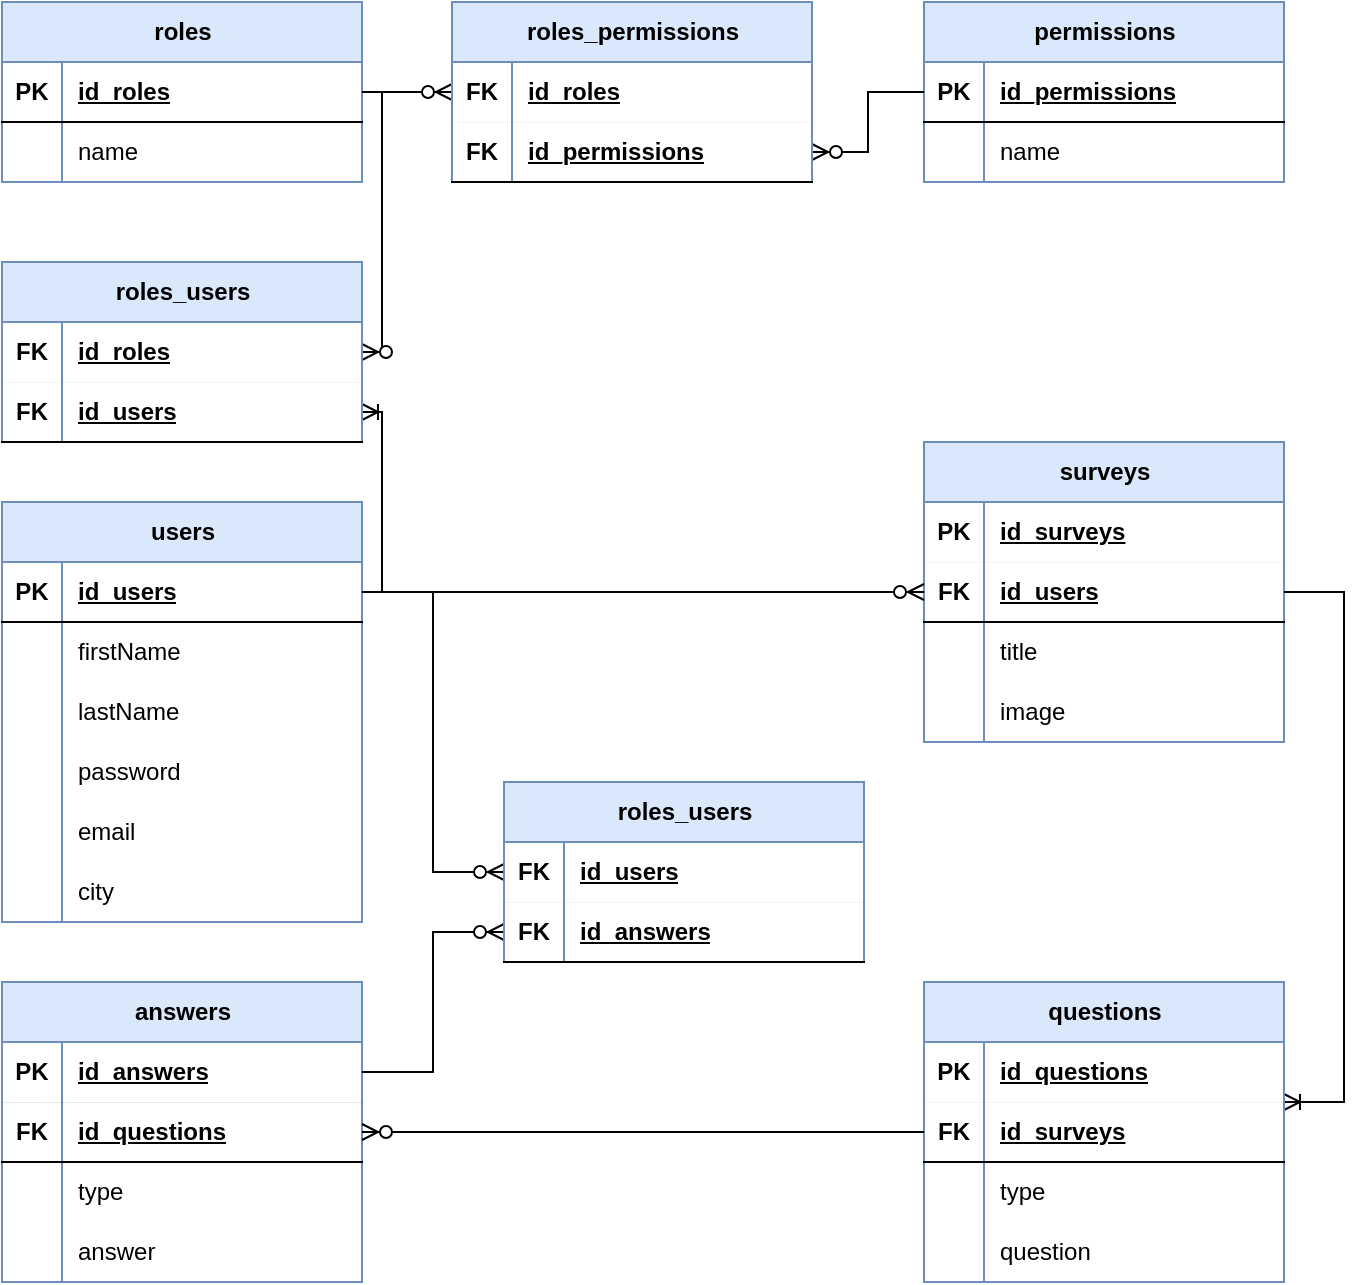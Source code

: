 <mxfile version="24.2.0" type="device">
  <diagram name="Page-1" id="Od4_F5TDZ7gsGITWo4LH">
    <mxGraphModel dx="1434" dy="780" grid="1" gridSize="10" guides="1" tooltips="1" connect="1" arrows="1" fold="1" page="1" pageScale="1" pageWidth="827" pageHeight="1169" math="0" shadow="0">
      <root>
        <mxCell id="0" />
        <mxCell id="1" parent="0" />
        <mxCell id="87GWKdqRmiXHredNF2SZ-168" value="surveys" style="shape=table;startSize=30;container=1;collapsible=1;childLayout=tableLayout;fixedRows=1;rowLines=0;fontStyle=1;align=center;resizeLast=1;html=1;fillColor=#dae8fc;strokeColor=#6c8ebf;" vertex="1" parent="1">
          <mxGeometry x="560" y="350" width="180" height="150" as="geometry" />
        </mxCell>
        <mxCell id="87GWKdqRmiXHredNF2SZ-169" value="" style="shape=tableRow;horizontal=0;startSize=0;swimlaneHead=0;swimlaneBody=0;fillColor=none;collapsible=0;dropTarget=0;points=[[0,0.5],[1,0.5]];portConstraint=eastwest;top=0;left=0;right=0;bottom=1;strokeColor=inherit;strokeWidth=0;" vertex="1" parent="87GWKdqRmiXHredNF2SZ-168">
          <mxGeometry y="30" width="180" height="30" as="geometry" />
        </mxCell>
        <mxCell id="87GWKdqRmiXHredNF2SZ-170" value="PK" style="shape=partialRectangle;connectable=0;fillColor=none;top=0;left=0;bottom=0;right=0;fontStyle=1;overflow=hidden;whiteSpace=wrap;html=1;" vertex="1" parent="87GWKdqRmiXHredNF2SZ-169">
          <mxGeometry width="30" height="30" as="geometry">
            <mxRectangle width="30" height="30" as="alternateBounds" />
          </mxGeometry>
        </mxCell>
        <mxCell id="87GWKdqRmiXHredNF2SZ-171" value="id_surveys" style="shape=partialRectangle;connectable=0;fillColor=none;top=0;left=0;bottom=0;right=0;align=left;spacingLeft=6;fontStyle=5;overflow=hidden;whiteSpace=wrap;html=1;" vertex="1" parent="87GWKdqRmiXHredNF2SZ-169">
          <mxGeometry x="30" width="150" height="30" as="geometry">
            <mxRectangle width="150" height="30" as="alternateBounds" />
          </mxGeometry>
        </mxCell>
        <mxCell id="87GWKdqRmiXHredNF2SZ-286" style="shape=tableRow;horizontal=0;startSize=0;swimlaneHead=0;swimlaneBody=0;fillColor=none;collapsible=0;dropTarget=0;points=[[0,0.5],[1,0.5]];portConstraint=eastwest;top=0;left=0;right=0;bottom=1;" vertex="1" parent="87GWKdqRmiXHredNF2SZ-168">
          <mxGeometry y="60" width="180" height="30" as="geometry" />
        </mxCell>
        <mxCell id="87GWKdqRmiXHredNF2SZ-287" value="FK" style="shape=partialRectangle;connectable=0;fillColor=none;top=0;left=0;bottom=0;right=0;fontStyle=1;overflow=hidden;whiteSpace=wrap;html=1;" vertex="1" parent="87GWKdqRmiXHredNF2SZ-286">
          <mxGeometry width="30" height="30" as="geometry">
            <mxRectangle width="30" height="30" as="alternateBounds" />
          </mxGeometry>
        </mxCell>
        <mxCell id="87GWKdqRmiXHredNF2SZ-288" value="id_users" style="shape=partialRectangle;connectable=0;fillColor=none;top=0;left=0;bottom=0;right=0;align=left;spacingLeft=6;fontStyle=5;overflow=hidden;whiteSpace=wrap;html=1;" vertex="1" parent="87GWKdqRmiXHredNF2SZ-286">
          <mxGeometry x="30" width="150" height="30" as="geometry">
            <mxRectangle width="150" height="30" as="alternateBounds" />
          </mxGeometry>
        </mxCell>
        <mxCell id="87GWKdqRmiXHredNF2SZ-172" value="" style="shape=tableRow;horizontal=0;startSize=0;swimlaneHead=0;swimlaneBody=0;fillColor=none;collapsible=0;dropTarget=0;points=[[0,0.5],[1,0.5]];portConstraint=eastwest;top=0;left=0;right=0;bottom=0;" vertex="1" parent="87GWKdqRmiXHredNF2SZ-168">
          <mxGeometry y="90" width="180" height="30" as="geometry" />
        </mxCell>
        <mxCell id="87GWKdqRmiXHredNF2SZ-173" value="" style="shape=partialRectangle;connectable=0;fillColor=none;top=0;left=0;bottom=0;right=0;editable=1;overflow=hidden;whiteSpace=wrap;html=1;" vertex="1" parent="87GWKdqRmiXHredNF2SZ-172">
          <mxGeometry width="30" height="30" as="geometry">
            <mxRectangle width="30" height="30" as="alternateBounds" />
          </mxGeometry>
        </mxCell>
        <mxCell id="87GWKdqRmiXHredNF2SZ-174" value="title" style="shape=partialRectangle;connectable=0;fillColor=none;top=0;left=0;bottom=0;right=0;align=left;spacingLeft=6;overflow=hidden;whiteSpace=wrap;html=1;" vertex="1" parent="87GWKdqRmiXHredNF2SZ-172">
          <mxGeometry x="30" width="150" height="30" as="geometry">
            <mxRectangle width="150" height="30" as="alternateBounds" />
          </mxGeometry>
        </mxCell>
        <mxCell id="87GWKdqRmiXHredNF2SZ-175" value="" style="shape=tableRow;horizontal=0;startSize=0;swimlaneHead=0;swimlaneBody=0;fillColor=none;collapsible=0;dropTarget=0;points=[[0,0.5],[1,0.5]];portConstraint=eastwest;top=0;left=0;right=0;bottom=0;" vertex="1" parent="87GWKdqRmiXHredNF2SZ-168">
          <mxGeometry y="120" width="180" height="30" as="geometry" />
        </mxCell>
        <mxCell id="87GWKdqRmiXHredNF2SZ-176" value="" style="shape=partialRectangle;connectable=0;fillColor=none;top=0;left=0;bottom=0;right=0;editable=1;overflow=hidden;whiteSpace=wrap;html=1;" vertex="1" parent="87GWKdqRmiXHredNF2SZ-175">
          <mxGeometry width="30" height="30" as="geometry">
            <mxRectangle width="30" height="30" as="alternateBounds" />
          </mxGeometry>
        </mxCell>
        <mxCell id="87GWKdqRmiXHredNF2SZ-177" value="image" style="shape=partialRectangle;connectable=0;fillColor=none;top=0;left=0;bottom=0;right=0;align=left;spacingLeft=6;overflow=hidden;whiteSpace=wrap;html=1;" vertex="1" parent="87GWKdqRmiXHredNF2SZ-175">
          <mxGeometry x="30" width="150" height="30" as="geometry">
            <mxRectangle width="150" height="30" as="alternateBounds" />
          </mxGeometry>
        </mxCell>
        <mxCell id="87GWKdqRmiXHredNF2SZ-178" value="users" style="shape=table;startSize=30;container=1;collapsible=1;childLayout=tableLayout;fixedRows=1;rowLines=0;fontStyle=1;align=center;resizeLast=1;html=1;fillColor=#dae8fc;strokeColor=#6c8ebf;" vertex="1" parent="1">
          <mxGeometry x="99" y="380" width="180" height="210" as="geometry" />
        </mxCell>
        <mxCell id="87GWKdqRmiXHredNF2SZ-179" value="" style="shape=tableRow;horizontal=0;startSize=0;swimlaneHead=0;swimlaneBody=0;fillColor=none;collapsible=0;dropTarget=0;points=[[0,0.5],[1,0.5]];portConstraint=eastwest;top=0;left=0;right=0;bottom=1;" vertex="1" parent="87GWKdqRmiXHredNF2SZ-178">
          <mxGeometry y="30" width="180" height="30" as="geometry" />
        </mxCell>
        <mxCell id="87GWKdqRmiXHredNF2SZ-180" value="PK" style="shape=partialRectangle;connectable=0;fillColor=none;top=0;left=0;bottom=0;right=0;fontStyle=1;overflow=hidden;whiteSpace=wrap;html=1;" vertex="1" parent="87GWKdqRmiXHredNF2SZ-179">
          <mxGeometry width="30" height="30" as="geometry">
            <mxRectangle width="30" height="30" as="alternateBounds" />
          </mxGeometry>
        </mxCell>
        <mxCell id="87GWKdqRmiXHredNF2SZ-181" value="id_users" style="shape=partialRectangle;connectable=0;fillColor=none;top=0;left=0;bottom=0;right=0;align=left;spacingLeft=6;fontStyle=5;overflow=hidden;whiteSpace=wrap;html=1;" vertex="1" parent="87GWKdqRmiXHredNF2SZ-179">
          <mxGeometry x="30" width="150" height="30" as="geometry">
            <mxRectangle width="150" height="30" as="alternateBounds" />
          </mxGeometry>
        </mxCell>
        <mxCell id="87GWKdqRmiXHredNF2SZ-182" value="" style="shape=tableRow;horizontal=0;startSize=0;swimlaneHead=0;swimlaneBody=0;fillColor=none;collapsible=0;dropTarget=0;points=[[0,0.5],[1,0.5]];portConstraint=eastwest;top=0;left=0;right=0;bottom=0;" vertex="1" parent="87GWKdqRmiXHredNF2SZ-178">
          <mxGeometry y="60" width="180" height="30" as="geometry" />
        </mxCell>
        <mxCell id="87GWKdqRmiXHredNF2SZ-183" value="" style="shape=partialRectangle;connectable=0;fillColor=none;top=0;left=0;bottom=0;right=0;editable=1;overflow=hidden;whiteSpace=wrap;html=1;" vertex="1" parent="87GWKdqRmiXHredNF2SZ-182">
          <mxGeometry width="30" height="30" as="geometry">
            <mxRectangle width="30" height="30" as="alternateBounds" />
          </mxGeometry>
        </mxCell>
        <mxCell id="87GWKdqRmiXHredNF2SZ-184" value="firstName" style="shape=partialRectangle;connectable=0;fillColor=none;top=0;left=0;bottom=0;right=0;align=left;spacingLeft=6;overflow=hidden;whiteSpace=wrap;html=1;" vertex="1" parent="87GWKdqRmiXHredNF2SZ-182">
          <mxGeometry x="30" width="150" height="30" as="geometry">
            <mxRectangle width="150" height="30" as="alternateBounds" />
          </mxGeometry>
        </mxCell>
        <mxCell id="87GWKdqRmiXHredNF2SZ-185" value="" style="shape=tableRow;horizontal=0;startSize=0;swimlaneHead=0;swimlaneBody=0;fillColor=none;collapsible=0;dropTarget=0;points=[[0,0.5],[1,0.5]];portConstraint=eastwest;top=0;left=0;right=0;bottom=0;" vertex="1" parent="87GWKdqRmiXHredNF2SZ-178">
          <mxGeometry y="90" width="180" height="30" as="geometry" />
        </mxCell>
        <mxCell id="87GWKdqRmiXHredNF2SZ-186" value="" style="shape=partialRectangle;connectable=0;fillColor=none;top=0;left=0;bottom=0;right=0;editable=1;overflow=hidden;whiteSpace=wrap;html=1;" vertex="1" parent="87GWKdqRmiXHredNF2SZ-185">
          <mxGeometry width="30" height="30" as="geometry">
            <mxRectangle width="30" height="30" as="alternateBounds" />
          </mxGeometry>
        </mxCell>
        <mxCell id="87GWKdqRmiXHredNF2SZ-187" value="lastName" style="shape=partialRectangle;connectable=0;fillColor=none;top=0;left=0;bottom=0;right=0;align=left;spacingLeft=6;overflow=hidden;whiteSpace=wrap;html=1;" vertex="1" parent="87GWKdqRmiXHredNF2SZ-185">
          <mxGeometry x="30" width="150" height="30" as="geometry">
            <mxRectangle width="150" height="30" as="alternateBounds" />
          </mxGeometry>
        </mxCell>
        <mxCell id="87GWKdqRmiXHredNF2SZ-188" value="" style="shape=tableRow;horizontal=0;startSize=0;swimlaneHead=0;swimlaneBody=0;fillColor=none;collapsible=0;dropTarget=0;points=[[0,0.5],[1,0.5]];portConstraint=eastwest;top=0;left=0;right=0;bottom=0;" vertex="1" parent="87GWKdqRmiXHredNF2SZ-178">
          <mxGeometry y="120" width="180" height="30" as="geometry" />
        </mxCell>
        <mxCell id="87GWKdqRmiXHredNF2SZ-189" value="" style="shape=partialRectangle;connectable=0;fillColor=none;top=0;left=0;bottom=0;right=0;editable=1;overflow=hidden;whiteSpace=wrap;html=1;" vertex="1" parent="87GWKdqRmiXHredNF2SZ-188">
          <mxGeometry width="30" height="30" as="geometry">
            <mxRectangle width="30" height="30" as="alternateBounds" />
          </mxGeometry>
        </mxCell>
        <mxCell id="87GWKdqRmiXHredNF2SZ-190" value="password" style="shape=partialRectangle;connectable=0;fillColor=none;top=0;left=0;bottom=0;right=0;align=left;spacingLeft=6;overflow=hidden;whiteSpace=wrap;html=1;" vertex="1" parent="87GWKdqRmiXHredNF2SZ-188">
          <mxGeometry x="30" width="150" height="30" as="geometry">
            <mxRectangle width="150" height="30" as="alternateBounds" />
          </mxGeometry>
        </mxCell>
        <mxCell id="87GWKdqRmiXHredNF2SZ-191" style="shape=tableRow;horizontal=0;startSize=0;swimlaneHead=0;swimlaneBody=0;fillColor=none;collapsible=0;dropTarget=0;points=[[0,0.5],[1,0.5]];portConstraint=eastwest;top=0;left=0;right=0;bottom=0;" vertex="1" parent="87GWKdqRmiXHredNF2SZ-178">
          <mxGeometry y="150" width="180" height="30" as="geometry" />
        </mxCell>
        <mxCell id="87GWKdqRmiXHredNF2SZ-192" style="shape=partialRectangle;connectable=0;fillColor=none;top=0;left=0;bottom=0;right=0;editable=1;overflow=hidden;whiteSpace=wrap;html=1;" vertex="1" parent="87GWKdqRmiXHredNF2SZ-191">
          <mxGeometry width="30" height="30" as="geometry">
            <mxRectangle width="30" height="30" as="alternateBounds" />
          </mxGeometry>
        </mxCell>
        <mxCell id="87GWKdqRmiXHredNF2SZ-193" value="email" style="shape=partialRectangle;connectable=0;fillColor=none;top=0;left=0;bottom=0;right=0;align=left;spacingLeft=6;overflow=hidden;whiteSpace=wrap;html=1;" vertex="1" parent="87GWKdqRmiXHredNF2SZ-191">
          <mxGeometry x="30" width="150" height="30" as="geometry">
            <mxRectangle width="150" height="30" as="alternateBounds" />
          </mxGeometry>
        </mxCell>
        <mxCell id="87GWKdqRmiXHredNF2SZ-194" style="shape=tableRow;horizontal=0;startSize=0;swimlaneHead=0;swimlaneBody=0;fillColor=none;collapsible=0;dropTarget=0;points=[[0,0.5],[1,0.5]];portConstraint=eastwest;top=0;left=0;right=0;bottom=0;" vertex="1" parent="87GWKdqRmiXHredNF2SZ-178">
          <mxGeometry y="180" width="180" height="30" as="geometry" />
        </mxCell>
        <mxCell id="87GWKdqRmiXHredNF2SZ-195" style="shape=partialRectangle;connectable=0;fillColor=none;top=0;left=0;bottom=0;right=0;editable=1;overflow=hidden;whiteSpace=wrap;html=1;" vertex="1" parent="87GWKdqRmiXHredNF2SZ-194">
          <mxGeometry width="30" height="30" as="geometry">
            <mxRectangle width="30" height="30" as="alternateBounds" />
          </mxGeometry>
        </mxCell>
        <mxCell id="87GWKdqRmiXHredNF2SZ-196" value="city" style="shape=partialRectangle;connectable=0;fillColor=none;top=0;left=0;bottom=0;right=0;align=left;spacingLeft=6;overflow=hidden;whiteSpace=wrap;html=1;" vertex="1" parent="87GWKdqRmiXHredNF2SZ-194">
          <mxGeometry x="30" width="150" height="30" as="geometry">
            <mxRectangle width="150" height="30" as="alternateBounds" />
          </mxGeometry>
        </mxCell>
        <mxCell id="87GWKdqRmiXHredNF2SZ-198" value="" style="edgeStyle=entityRelationEdgeStyle;fontSize=12;html=1;endArrow=ERzeroToMany;endFill=1;rounded=0;" edge="1" parent="1" source="87GWKdqRmiXHredNF2SZ-179" target="87GWKdqRmiXHredNF2SZ-286">
          <mxGeometry width="100" height="100" relative="1" as="geometry">
            <mxPoint x="339" y="660" as="sourcePoint" />
            <mxPoint x="370" y="460" as="targetPoint" />
          </mxGeometry>
        </mxCell>
        <mxCell id="87GWKdqRmiXHredNF2SZ-199" value="answers" style="shape=table;startSize=30;container=1;collapsible=1;childLayout=tableLayout;fixedRows=1;rowLines=0;fontStyle=1;align=center;resizeLast=1;html=1;fillColor=#dae8fc;strokeColor=#6c8ebf;" vertex="1" parent="1">
          <mxGeometry x="99" y="620" width="180" height="150" as="geometry" />
        </mxCell>
        <mxCell id="87GWKdqRmiXHredNF2SZ-200" value="" style="shape=tableRow;horizontal=0;startSize=0;swimlaneHead=0;swimlaneBody=0;fillColor=none;collapsible=0;dropTarget=0;points=[[0,0.5],[1,0.5]];portConstraint=eastwest;top=0;left=0;right=0;bottom=1;strokeWidth=0;" vertex="1" parent="87GWKdqRmiXHredNF2SZ-199">
          <mxGeometry y="30" width="180" height="30" as="geometry" />
        </mxCell>
        <mxCell id="87GWKdqRmiXHredNF2SZ-201" value="PK" style="shape=partialRectangle;connectable=0;fillColor=none;top=0;left=0;bottom=0;right=0;fontStyle=1;overflow=hidden;whiteSpace=wrap;html=1;" vertex="1" parent="87GWKdqRmiXHredNF2SZ-200">
          <mxGeometry width="30" height="30" as="geometry">
            <mxRectangle width="30" height="30" as="alternateBounds" />
          </mxGeometry>
        </mxCell>
        <mxCell id="87GWKdqRmiXHredNF2SZ-202" value="id_answers" style="shape=partialRectangle;connectable=0;fillColor=none;top=0;left=0;bottom=0;right=0;align=left;spacingLeft=6;fontStyle=5;overflow=hidden;whiteSpace=wrap;html=1;" vertex="1" parent="87GWKdqRmiXHredNF2SZ-200">
          <mxGeometry x="30" width="150" height="30" as="geometry">
            <mxRectangle width="150" height="30" as="alternateBounds" />
          </mxGeometry>
        </mxCell>
        <mxCell id="87GWKdqRmiXHredNF2SZ-295" style="shape=tableRow;horizontal=0;startSize=0;swimlaneHead=0;swimlaneBody=0;fillColor=none;collapsible=0;dropTarget=0;points=[[0,0.5],[1,0.5]];portConstraint=eastwest;top=0;left=0;right=0;bottom=1;" vertex="1" parent="87GWKdqRmiXHredNF2SZ-199">
          <mxGeometry y="60" width="180" height="30" as="geometry" />
        </mxCell>
        <mxCell id="87GWKdqRmiXHredNF2SZ-296" value="FK" style="shape=partialRectangle;connectable=0;fillColor=none;top=0;left=0;bottom=0;right=0;fontStyle=1;overflow=hidden;whiteSpace=wrap;html=1;" vertex="1" parent="87GWKdqRmiXHredNF2SZ-295">
          <mxGeometry width="30" height="30" as="geometry">
            <mxRectangle width="30" height="30" as="alternateBounds" />
          </mxGeometry>
        </mxCell>
        <mxCell id="87GWKdqRmiXHredNF2SZ-297" value="id_questions" style="shape=partialRectangle;connectable=0;fillColor=none;top=0;left=0;bottom=0;right=0;align=left;spacingLeft=6;fontStyle=5;overflow=hidden;whiteSpace=wrap;html=1;" vertex="1" parent="87GWKdqRmiXHredNF2SZ-295">
          <mxGeometry x="30" width="150" height="30" as="geometry">
            <mxRectangle width="150" height="30" as="alternateBounds" />
          </mxGeometry>
        </mxCell>
        <mxCell id="87GWKdqRmiXHredNF2SZ-203" value="" style="shape=tableRow;horizontal=0;startSize=0;swimlaneHead=0;swimlaneBody=0;fillColor=none;collapsible=0;dropTarget=0;points=[[0,0.5],[1,0.5]];portConstraint=eastwest;top=0;left=0;right=0;bottom=0;" vertex="1" parent="87GWKdqRmiXHredNF2SZ-199">
          <mxGeometry y="90" width="180" height="30" as="geometry" />
        </mxCell>
        <mxCell id="87GWKdqRmiXHredNF2SZ-204" value="" style="shape=partialRectangle;connectable=0;fillColor=none;top=0;left=0;bottom=0;right=0;editable=1;overflow=hidden;whiteSpace=wrap;html=1;" vertex="1" parent="87GWKdqRmiXHredNF2SZ-203">
          <mxGeometry width="30" height="30" as="geometry">
            <mxRectangle width="30" height="30" as="alternateBounds" />
          </mxGeometry>
        </mxCell>
        <mxCell id="87GWKdqRmiXHredNF2SZ-205" value="type" style="shape=partialRectangle;connectable=0;fillColor=none;top=0;left=0;bottom=0;right=0;align=left;spacingLeft=6;overflow=hidden;whiteSpace=wrap;html=1;" vertex="1" parent="87GWKdqRmiXHredNF2SZ-203">
          <mxGeometry x="30" width="150" height="30" as="geometry">
            <mxRectangle width="150" height="30" as="alternateBounds" />
          </mxGeometry>
        </mxCell>
        <mxCell id="87GWKdqRmiXHredNF2SZ-206" value="" style="shape=tableRow;horizontal=0;startSize=0;swimlaneHead=0;swimlaneBody=0;fillColor=none;collapsible=0;dropTarget=0;points=[[0,0.5],[1,0.5]];portConstraint=eastwest;top=0;left=0;right=0;bottom=0;" vertex="1" parent="87GWKdqRmiXHredNF2SZ-199">
          <mxGeometry y="120" width="180" height="30" as="geometry" />
        </mxCell>
        <mxCell id="87GWKdqRmiXHredNF2SZ-207" value="" style="shape=partialRectangle;connectable=0;fillColor=none;top=0;left=0;bottom=0;right=0;editable=1;overflow=hidden;whiteSpace=wrap;html=1;" vertex="1" parent="87GWKdqRmiXHredNF2SZ-206">
          <mxGeometry width="30" height="30" as="geometry">
            <mxRectangle width="30" height="30" as="alternateBounds" />
          </mxGeometry>
        </mxCell>
        <mxCell id="87GWKdqRmiXHredNF2SZ-208" value="answer" style="shape=partialRectangle;connectable=0;fillColor=none;top=0;left=0;bottom=0;right=0;align=left;spacingLeft=6;overflow=hidden;whiteSpace=wrap;html=1;" vertex="1" parent="87GWKdqRmiXHredNF2SZ-206">
          <mxGeometry x="30" width="150" height="30" as="geometry">
            <mxRectangle width="150" height="30" as="alternateBounds" />
          </mxGeometry>
        </mxCell>
        <mxCell id="87GWKdqRmiXHredNF2SZ-211" value="" style="edgeStyle=elbowEdgeStyle;fontSize=12;html=1;endArrow=ERoneToMany;rounded=0;" edge="1" parent="1" source="87GWKdqRmiXHredNF2SZ-168" target="87GWKdqRmiXHredNF2SZ-292">
          <mxGeometry width="100" height="100" relative="1" as="geometry">
            <mxPoint x="499" y="750" as="sourcePoint" />
            <mxPoint x="650" y="555" as="targetPoint" />
            <Array as="points">
              <mxPoint x="770" y="680" />
            </Array>
          </mxGeometry>
        </mxCell>
        <mxCell id="87GWKdqRmiXHredNF2SZ-213" value="questions" style="shape=table;startSize=30;container=1;collapsible=1;childLayout=tableLayout;fixedRows=1;rowLines=0;fontStyle=1;align=center;resizeLast=1;html=1;fillColor=#dae8fc;strokeColor=#6c8ebf;" vertex="1" parent="1">
          <mxGeometry x="560" y="620" width="180" height="150" as="geometry" />
        </mxCell>
        <mxCell id="87GWKdqRmiXHredNF2SZ-214" value="" style="shape=tableRow;horizontal=0;startSize=0;swimlaneHead=0;swimlaneBody=0;fillColor=none;collapsible=0;dropTarget=0;points=[[0,0.5],[1,0.5]];portConstraint=eastwest;top=0;left=0;right=0;bottom=1;strokeWidth=0;strokeColor=inherit;" vertex="1" parent="87GWKdqRmiXHredNF2SZ-213">
          <mxGeometry y="30" width="180" height="30" as="geometry" />
        </mxCell>
        <mxCell id="87GWKdqRmiXHredNF2SZ-215" value="PK" style="shape=partialRectangle;connectable=0;fillColor=none;top=0;left=0;bottom=0;right=0;fontStyle=1;overflow=hidden;whiteSpace=wrap;html=1;" vertex="1" parent="87GWKdqRmiXHredNF2SZ-214">
          <mxGeometry width="30" height="30" as="geometry">
            <mxRectangle width="30" height="30" as="alternateBounds" />
          </mxGeometry>
        </mxCell>
        <mxCell id="87GWKdqRmiXHredNF2SZ-216" value="id_questions" style="shape=partialRectangle;connectable=0;fillColor=none;top=0;left=0;bottom=0;right=0;align=left;spacingLeft=6;fontStyle=5;overflow=hidden;whiteSpace=wrap;html=1;" vertex="1" parent="87GWKdqRmiXHredNF2SZ-214">
          <mxGeometry x="30" width="150" height="30" as="geometry">
            <mxRectangle width="150" height="30" as="alternateBounds" />
          </mxGeometry>
        </mxCell>
        <mxCell id="87GWKdqRmiXHredNF2SZ-292" style="shape=tableRow;horizontal=0;startSize=0;swimlaneHead=0;swimlaneBody=0;fillColor=none;collapsible=0;dropTarget=0;points=[[0,0.5],[1,0.5]];portConstraint=eastwest;top=0;left=0;right=0;bottom=1;strokeWidth=1;strokeColor=default;" vertex="1" parent="87GWKdqRmiXHredNF2SZ-213">
          <mxGeometry y="60" width="180" height="30" as="geometry" />
        </mxCell>
        <mxCell id="87GWKdqRmiXHredNF2SZ-293" value="FK" style="shape=partialRectangle;connectable=0;fillColor=none;top=0;left=0;bottom=0;right=0;fontStyle=1;overflow=hidden;whiteSpace=wrap;html=1;" vertex="1" parent="87GWKdqRmiXHredNF2SZ-292">
          <mxGeometry width="30" height="30" as="geometry">
            <mxRectangle width="30" height="30" as="alternateBounds" />
          </mxGeometry>
        </mxCell>
        <mxCell id="87GWKdqRmiXHredNF2SZ-294" value="id_surveys" style="shape=partialRectangle;connectable=0;fillColor=none;top=0;left=0;bottom=0;right=0;align=left;spacingLeft=6;fontStyle=5;overflow=hidden;whiteSpace=wrap;html=1;" vertex="1" parent="87GWKdqRmiXHredNF2SZ-292">
          <mxGeometry x="30" width="150" height="30" as="geometry">
            <mxRectangle width="150" height="30" as="alternateBounds" />
          </mxGeometry>
        </mxCell>
        <mxCell id="87GWKdqRmiXHredNF2SZ-217" value="" style="shape=tableRow;horizontal=0;startSize=0;swimlaneHead=0;swimlaneBody=0;fillColor=none;collapsible=0;dropTarget=0;points=[[0,0.5],[1,0.5]];portConstraint=eastwest;top=0;left=0;right=0;bottom=0;" vertex="1" parent="87GWKdqRmiXHredNF2SZ-213">
          <mxGeometry y="90" width="180" height="30" as="geometry" />
        </mxCell>
        <mxCell id="87GWKdqRmiXHredNF2SZ-218" value="" style="shape=partialRectangle;connectable=0;fillColor=none;top=0;left=0;bottom=0;right=0;editable=1;overflow=hidden;whiteSpace=wrap;html=1;" vertex="1" parent="87GWKdqRmiXHredNF2SZ-217">
          <mxGeometry width="30" height="30" as="geometry">
            <mxRectangle width="30" height="30" as="alternateBounds" />
          </mxGeometry>
        </mxCell>
        <mxCell id="87GWKdqRmiXHredNF2SZ-219" value="type" style="shape=partialRectangle;connectable=0;fillColor=none;top=0;left=0;bottom=0;right=0;align=left;spacingLeft=6;overflow=hidden;whiteSpace=wrap;html=1;" vertex="1" parent="87GWKdqRmiXHredNF2SZ-217">
          <mxGeometry x="30" width="150" height="30" as="geometry">
            <mxRectangle width="150" height="30" as="alternateBounds" />
          </mxGeometry>
        </mxCell>
        <mxCell id="87GWKdqRmiXHredNF2SZ-220" value="" style="shape=tableRow;horizontal=0;startSize=0;swimlaneHead=0;swimlaneBody=0;fillColor=none;collapsible=0;dropTarget=0;points=[[0,0.5],[1,0.5]];portConstraint=eastwest;top=0;left=0;right=0;bottom=0;" vertex="1" parent="87GWKdqRmiXHredNF2SZ-213">
          <mxGeometry y="120" width="180" height="30" as="geometry" />
        </mxCell>
        <mxCell id="87GWKdqRmiXHredNF2SZ-221" value="" style="shape=partialRectangle;connectable=0;fillColor=none;top=0;left=0;bottom=0;right=0;editable=1;overflow=hidden;whiteSpace=wrap;html=1;" vertex="1" parent="87GWKdqRmiXHredNF2SZ-220">
          <mxGeometry width="30" height="30" as="geometry">
            <mxRectangle width="30" height="30" as="alternateBounds" />
          </mxGeometry>
        </mxCell>
        <mxCell id="87GWKdqRmiXHredNF2SZ-222" value="question" style="shape=partialRectangle;connectable=0;fillColor=none;top=0;left=0;bottom=0;right=0;align=left;spacingLeft=6;overflow=hidden;whiteSpace=wrap;html=1;" vertex="1" parent="87GWKdqRmiXHredNF2SZ-220">
          <mxGeometry x="30" width="150" height="30" as="geometry">
            <mxRectangle width="150" height="30" as="alternateBounds" />
          </mxGeometry>
        </mxCell>
        <mxCell id="87GWKdqRmiXHredNF2SZ-226" value="" style="edgeStyle=elbowEdgeStyle;fontSize=12;html=1;endArrow=ERzeroToMany;endFill=1;rounded=0;" edge="1" parent="1" source="87GWKdqRmiXHredNF2SZ-213" target="87GWKdqRmiXHredNF2SZ-295">
          <mxGeometry width="100" height="100" relative="1" as="geometry">
            <mxPoint x="30" y="730" as="sourcePoint" />
            <mxPoint x="460" y="680" as="targetPoint" />
          </mxGeometry>
        </mxCell>
        <mxCell id="87GWKdqRmiXHredNF2SZ-227" value="roles" style="shape=table;startSize=30;container=1;collapsible=1;childLayout=tableLayout;fixedRows=1;rowLines=0;fontStyle=1;align=center;resizeLast=1;html=1;fillColor=#dae8fc;strokeColor=#6c8ebf;" vertex="1" parent="1">
          <mxGeometry x="99" y="130" width="180" height="90" as="geometry" />
        </mxCell>
        <mxCell id="87GWKdqRmiXHredNF2SZ-228" value="" style="shape=tableRow;horizontal=0;startSize=0;swimlaneHead=0;swimlaneBody=0;fillColor=none;collapsible=0;dropTarget=0;points=[[0,0.5],[1,0.5]];portConstraint=eastwest;top=0;left=0;right=0;bottom=1;" vertex="1" parent="87GWKdqRmiXHredNF2SZ-227">
          <mxGeometry y="30" width="180" height="30" as="geometry" />
        </mxCell>
        <mxCell id="87GWKdqRmiXHredNF2SZ-229" value="PK" style="shape=partialRectangle;connectable=0;fillColor=none;top=0;left=0;bottom=0;right=0;fontStyle=1;overflow=hidden;whiteSpace=wrap;html=1;" vertex="1" parent="87GWKdqRmiXHredNF2SZ-228">
          <mxGeometry width="30" height="30" as="geometry">
            <mxRectangle width="30" height="30" as="alternateBounds" />
          </mxGeometry>
        </mxCell>
        <mxCell id="87GWKdqRmiXHredNF2SZ-230" value="id_roles" style="shape=partialRectangle;connectable=0;fillColor=none;top=0;left=0;bottom=0;right=0;align=left;spacingLeft=6;fontStyle=5;overflow=hidden;whiteSpace=wrap;html=1;" vertex="1" parent="87GWKdqRmiXHredNF2SZ-228">
          <mxGeometry x="30" width="150" height="30" as="geometry">
            <mxRectangle width="150" height="30" as="alternateBounds" />
          </mxGeometry>
        </mxCell>
        <mxCell id="87GWKdqRmiXHredNF2SZ-231" value="" style="shape=tableRow;horizontal=0;startSize=0;swimlaneHead=0;swimlaneBody=0;fillColor=none;collapsible=0;dropTarget=0;points=[[0,0.5],[1,0.5]];portConstraint=eastwest;top=0;left=0;right=0;bottom=0;" vertex="1" parent="87GWKdqRmiXHredNF2SZ-227">
          <mxGeometry y="60" width="180" height="30" as="geometry" />
        </mxCell>
        <mxCell id="87GWKdqRmiXHredNF2SZ-232" value="" style="shape=partialRectangle;connectable=0;fillColor=none;top=0;left=0;bottom=0;right=0;editable=1;overflow=hidden;whiteSpace=wrap;html=1;" vertex="1" parent="87GWKdqRmiXHredNF2SZ-231">
          <mxGeometry width="30" height="30" as="geometry">
            <mxRectangle width="30" height="30" as="alternateBounds" />
          </mxGeometry>
        </mxCell>
        <mxCell id="87GWKdqRmiXHredNF2SZ-233" value="name" style="shape=partialRectangle;connectable=0;fillColor=none;top=0;left=0;bottom=0;right=0;align=left;spacingLeft=6;overflow=hidden;whiteSpace=wrap;html=1;" vertex="1" parent="87GWKdqRmiXHredNF2SZ-231">
          <mxGeometry x="30" width="150" height="30" as="geometry">
            <mxRectangle width="150" height="30" as="alternateBounds" />
          </mxGeometry>
        </mxCell>
        <mxCell id="87GWKdqRmiXHredNF2SZ-234" value="permissions" style="shape=table;startSize=30;container=1;collapsible=1;childLayout=tableLayout;fixedRows=1;rowLines=0;fontStyle=1;align=center;resizeLast=1;html=1;fillColor=#dae8fc;strokeColor=#6c8ebf;" vertex="1" parent="1">
          <mxGeometry x="560" y="130" width="180" height="90" as="geometry" />
        </mxCell>
        <mxCell id="87GWKdqRmiXHredNF2SZ-235" value="" style="shape=tableRow;horizontal=0;startSize=0;swimlaneHead=0;swimlaneBody=0;fillColor=none;collapsible=0;dropTarget=0;points=[[0,0.5],[1,0.5]];portConstraint=eastwest;top=0;left=0;right=0;bottom=1;" vertex="1" parent="87GWKdqRmiXHredNF2SZ-234">
          <mxGeometry y="30" width="180" height="30" as="geometry" />
        </mxCell>
        <mxCell id="87GWKdqRmiXHredNF2SZ-236" value="PK" style="shape=partialRectangle;connectable=0;fillColor=none;top=0;left=0;bottom=0;right=0;fontStyle=1;overflow=hidden;whiteSpace=wrap;html=1;" vertex="1" parent="87GWKdqRmiXHredNF2SZ-235">
          <mxGeometry width="30" height="30" as="geometry">
            <mxRectangle width="30" height="30" as="alternateBounds" />
          </mxGeometry>
        </mxCell>
        <mxCell id="87GWKdqRmiXHredNF2SZ-237" value="id_permissions" style="shape=partialRectangle;connectable=0;fillColor=none;top=0;left=0;bottom=0;right=0;align=left;spacingLeft=6;fontStyle=5;overflow=hidden;whiteSpace=wrap;html=1;" vertex="1" parent="87GWKdqRmiXHredNF2SZ-235">
          <mxGeometry x="30" width="150" height="30" as="geometry">
            <mxRectangle width="150" height="30" as="alternateBounds" />
          </mxGeometry>
        </mxCell>
        <mxCell id="87GWKdqRmiXHredNF2SZ-238" value="" style="shape=tableRow;horizontal=0;startSize=0;swimlaneHead=0;swimlaneBody=0;fillColor=none;collapsible=0;dropTarget=0;points=[[0,0.5],[1,0.5]];portConstraint=eastwest;top=0;left=0;right=0;bottom=0;" vertex="1" parent="87GWKdqRmiXHredNF2SZ-234">
          <mxGeometry y="60" width="180" height="30" as="geometry" />
        </mxCell>
        <mxCell id="87GWKdqRmiXHredNF2SZ-239" value="" style="shape=partialRectangle;connectable=0;fillColor=none;top=0;left=0;bottom=0;right=0;editable=1;overflow=hidden;whiteSpace=wrap;html=1;" vertex="1" parent="87GWKdqRmiXHredNF2SZ-238">
          <mxGeometry width="30" height="30" as="geometry">
            <mxRectangle width="30" height="30" as="alternateBounds" />
          </mxGeometry>
        </mxCell>
        <mxCell id="87GWKdqRmiXHredNF2SZ-240" value="name" style="shape=partialRectangle;connectable=0;fillColor=none;top=0;left=0;bottom=0;right=0;align=left;spacingLeft=6;overflow=hidden;whiteSpace=wrap;html=1;" vertex="1" parent="87GWKdqRmiXHredNF2SZ-238">
          <mxGeometry x="30" width="150" height="30" as="geometry">
            <mxRectangle width="150" height="30" as="alternateBounds" />
          </mxGeometry>
        </mxCell>
        <mxCell id="87GWKdqRmiXHredNF2SZ-241" value="" style="edgeStyle=entityRelationEdgeStyle;fontSize=12;html=1;endArrow=ERzeroToMany;endFill=1;rounded=0;" edge="1" parent="1" source="87GWKdqRmiXHredNF2SZ-227" target="87GWKdqRmiXHredNF2SZ-262">
          <mxGeometry width="100" height="100" relative="1" as="geometry">
            <mxPoint x="280" y="305" as="sourcePoint" />
            <mxPoint x="380" y="205" as="targetPoint" />
          </mxGeometry>
        </mxCell>
        <mxCell id="87GWKdqRmiXHredNF2SZ-243" value="" style="fontSize=12;html=1;endArrow=ERzeroToMany;endFill=1;rounded=0;edgeStyle=orthogonalEdgeStyle;" edge="1" parent="1" source="87GWKdqRmiXHredNF2SZ-234" target="87GWKdqRmiXHredNF2SZ-263">
          <mxGeometry width="100" height="100" relative="1" as="geometry">
            <mxPoint x="450" y="305" as="sourcePoint" />
            <mxPoint x="550" y="205" as="targetPoint" />
          </mxGeometry>
        </mxCell>
        <mxCell id="87GWKdqRmiXHredNF2SZ-245" value="" style="edgeStyle=orthogonalEdgeStyle;fontSize=12;html=1;endArrow=ERzeroToMany;endFill=1;rounded=0;exitX=1;exitY=0.5;exitDx=0;exitDy=0;entryX=1;entryY=0.5;entryDx=0;entryDy=0;" edge="1" parent="1" source="87GWKdqRmiXHredNF2SZ-228" target="87GWKdqRmiXHredNF2SZ-273">
          <mxGeometry width="100" height="100" relative="1" as="geometry">
            <mxPoint x="10" y="400" as="sourcePoint" />
            <mxPoint x="110" y="300" as="targetPoint" />
          </mxGeometry>
        </mxCell>
        <mxCell id="87GWKdqRmiXHredNF2SZ-246" value="" style="edgeStyle=orthogonalEdgeStyle;fontSize=12;html=1;endArrow=ERoneToMany;rounded=0;exitX=1;exitY=0.5;exitDx=0;exitDy=0;" edge="1" parent="1" source="87GWKdqRmiXHredNF2SZ-179" target="87GWKdqRmiXHredNF2SZ-276">
          <mxGeometry width="100" height="100" relative="1" as="geometry">
            <mxPoint x="-60" y="610" as="sourcePoint" />
            <mxPoint x="40" y="510" as="targetPoint" />
          </mxGeometry>
        </mxCell>
        <mxCell id="87GWKdqRmiXHredNF2SZ-247" value="" style="edgeStyle=elbowEdgeStyle;fontSize=12;html=1;endArrow=ERzeroToMany;endFill=1;rounded=0;entryX=0;entryY=0.5;entryDx=0;entryDy=0;" edge="1" parent="1" source="87GWKdqRmiXHredNF2SZ-200" target="87GWKdqRmiXHredNF2SZ-302">
          <mxGeometry width="100" height="100" relative="1" as="geometry">
            <mxPoint x="70" y="790" as="sourcePoint" />
            <mxPoint x="189" y="640" as="targetPoint" />
          </mxGeometry>
        </mxCell>
        <mxCell id="87GWKdqRmiXHredNF2SZ-248" value="" style="edgeStyle=elbowEdgeStyle;fontSize=12;html=1;endArrow=ERzeroToMany;endFill=1;rounded=0;" edge="1" parent="1" source="87GWKdqRmiXHredNF2SZ-179" target="87GWKdqRmiXHredNF2SZ-299">
          <mxGeometry width="100" height="100" relative="1" as="geometry">
            <mxPoint x="120" y="710" as="sourcePoint" />
            <mxPoint x="189" y="640" as="targetPoint" />
          </mxGeometry>
        </mxCell>
        <mxCell id="87GWKdqRmiXHredNF2SZ-262" value="roles_permissions" style="shape=table;startSize=30;container=1;collapsible=1;childLayout=tableLayout;fixedRows=1;rowLines=0;fontStyle=1;align=center;resizeLast=1;html=1;fillColor=#dae8fc;strokeColor=#6c8ebf;" vertex="1" parent="1">
          <mxGeometry x="324" y="130" width="180" height="90" as="geometry" />
        </mxCell>
        <mxCell id="87GWKdqRmiXHredNF2SZ-269" style="shape=tableRow;horizontal=0;startSize=0;swimlaneHead=0;swimlaneBody=0;fillColor=none;collapsible=0;dropTarget=0;points=[[0,0.5],[1,0.5]];portConstraint=eastwest;top=0;left=0;right=0;bottom=1;strokeColor=inherit;strokeWidth=0;" vertex="1" parent="87GWKdqRmiXHredNF2SZ-262">
          <mxGeometry y="30" width="180" height="30" as="geometry" />
        </mxCell>
        <mxCell id="87GWKdqRmiXHredNF2SZ-270" value="FK" style="shape=partialRectangle;connectable=0;fillColor=none;top=0;left=0;bottom=0;right=0;fontStyle=1;overflow=hidden;whiteSpace=wrap;html=1;" vertex="1" parent="87GWKdqRmiXHredNF2SZ-269">
          <mxGeometry width="30" height="30" as="geometry">
            <mxRectangle width="30" height="30" as="alternateBounds" />
          </mxGeometry>
        </mxCell>
        <mxCell id="87GWKdqRmiXHredNF2SZ-271" value="id_roles" style="shape=partialRectangle;connectable=0;fillColor=none;top=0;left=0;bottom=0;right=0;align=left;spacingLeft=6;fontStyle=5;overflow=hidden;whiteSpace=wrap;html=1;" vertex="1" parent="87GWKdqRmiXHredNF2SZ-269">
          <mxGeometry x="30" width="150" height="30" as="geometry">
            <mxRectangle width="150" height="30" as="alternateBounds" />
          </mxGeometry>
        </mxCell>
        <mxCell id="87GWKdqRmiXHredNF2SZ-263" value="" style="shape=tableRow;horizontal=0;startSize=0;swimlaneHead=0;swimlaneBody=0;fillColor=none;collapsible=0;dropTarget=0;points=[[0,0.5],[1,0.5]];portConstraint=eastwest;top=0;left=0;right=0;bottom=1;" vertex="1" parent="87GWKdqRmiXHredNF2SZ-262">
          <mxGeometry y="60" width="180" height="30" as="geometry" />
        </mxCell>
        <mxCell id="87GWKdqRmiXHredNF2SZ-264" value="FK" style="shape=partialRectangle;connectable=0;fillColor=none;top=0;left=0;bottom=0;right=0;fontStyle=1;overflow=hidden;whiteSpace=wrap;html=1;" vertex="1" parent="87GWKdqRmiXHredNF2SZ-263">
          <mxGeometry width="30" height="30" as="geometry">
            <mxRectangle width="30" height="30" as="alternateBounds" />
          </mxGeometry>
        </mxCell>
        <mxCell id="87GWKdqRmiXHredNF2SZ-265" value="id_permissions" style="shape=partialRectangle;connectable=0;fillColor=none;top=0;left=0;bottom=0;right=0;align=left;spacingLeft=6;fontStyle=5;overflow=hidden;whiteSpace=wrap;html=1;" vertex="1" parent="87GWKdqRmiXHredNF2SZ-263">
          <mxGeometry x="30" width="150" height="30" as="geometry">
            <mxRectangle width="150" height="30" as="alternateBounds" />
          </mxGeometry>
        </mxCell>
        <mxCell id="87GWKdqRmiXHredNF2SZ-272" value="roles_users" style="shape=table;startSize=30;container=1;collapsible=1;childLayout=tableLayout;fixedRows=1;rowLines=0;fontStyle=1;align=center;resizeLast=1;html=1;fillColor=#dae8fc;strokeColor=#6c8ebf;" vertex="1" parent="1">
          <mxGeometry x="99" y="260" width="180" height="90" as="geometry" />
        </mxCell>
        <mxCell id="87GWKdqRmiXHredNF2SZ-273" style="shape=tableRow;horizontal=0;startSize=0;swimlaneHead=0;swimlaneBody=0;fillColor=none;collapsible=0;dropTarget=0;points=[[0,0.5],[1,0.5]];portConstraint=eastwest;top=0;left=0;right=0;bottom=1;strokeColor=inherit;strokeWidth=0;" vertex="1" parent="87GWKdqRmiXHredNF2SZ-272">
          <mxGeometry y="30" width="180" height="30" as="geometry" />
        </mxCell>
        <mxCell id="87GWKdqRmiXHredNF2SZ-274" value="FK" style="shape=partialRectangle;connectable=0;fillColor=none;top=0;left=0;bottom=0;right=0;fontStyle=1;overflow=hidden;whiteSpace=wrap;html=1;" vertex="1" parent="87GWKdqRmiXHredNF2SZ-273">
          <mxGeometry width="30" height="30" as="geometry">
            <mxRectangle width="30" height="30" as="alternateBounds" />
          </mxGeometry>
        </mxCell>
        <mxCell id="87GWKdqRmiXHredNF2SZ-275" value="id_roles" style="shape=partialRectangle;connectable=0;fillColor=none;top=0;left=0;bottom=0;right=0;align=left;spacingLeft=6;fontStyle=5;overflow=hidden;whiteSpace=wrap;html=1;" vertex="1" parent="87GWKdqRmiXHredNF2SZ-273">
          <mxGeometry x="30" width="150" height="30" as="geometry">
            <mxRectangle width="150" height="30" as="alternateBounds" />
          </mxGeometry>
        </mxCell>
        <mxCell id="87GWKdqRmiXHredNF2SZ-276" value="" style="shape=tableRow;horizontal=0;startSize=0;swimlaneHead=0;swimlaneBody=0;fillColor=none;collapsible=0;dropTarget=0;points=[[0,0.5],[1,0.5]];portConstraint=eastwest;top=0;left=0;right=0;bottom=1;" vertex="1" parent="87GWKdqRmiXHredNF2SZ-272">
          <mxGeometry y="60" width="180" height="30" as="geometry" />
        </mxCell>
        <mxCell id="87GWKdqRmiXHredNF2SZ-277" value="FK" style="shape=partialRectangle;connectable=0;fillColor=none;top=0;left=0;bottom=0;right=0;fontStyle=1;overflow=hidden;whiteSpace=wrap;html=1;" vertex="1" parent="87GWKdqRmiXHredNF2SZ-276">
          <mxGeometry width="30" height="30" as="geometry">
            <mxRectangle width="30" height="30" as="alternateBounds" />
          </mxGeometry>
        </mxCell>
        <mxCell id="87GWKdqRmiXHredNF2SZ-278" value="id_users" style="shape=partialRectangle;connectable=0;fillColor=none;top=0;left=0;bottom=0;right=0;align=left;spacingLeft=6;fontStyle=5;overflow=hidden;whiteSpace=wrap;html=1;" vertex="1" parent="87GWKdqRmiXHredNF2SZ-276">
          <mxGeometry x="30" width="150" height="30" as="geometry">
            <mxRectangle width="150" height="30" as="alternateBounds" />
          </mxGeometry>
        </mxCell>
        <mxCell id="87GWKdqRmiXHredNF2SZ-298" value="roles_users" style="shape=table;startSize=30;container=1;collapsible=1;childLayout=tableLayout;fixedRows=1;rowLines=0;fontStyle=1;align=center;resizeLast=1;html=1;fillColor=#dae8fc;strokeColor=#6c8ebf;" vertex="1" parent="1">
          <mxGeometry x="350" y="520" width="180" height="90" as="geometry" />
        </mxCell>
        <mxCell id="87GWKdqRmiXHredNF2SZ-299" style="shape=tableRow;horizontal=0;startSize=0;swimlaneHead=0;swimlaneBody=0;fillColor=none;collapsible=0;dropTarget=0;points=[[0,0.5],[1,0.5]];portConstraint=eastwest;top=0;left=0;right=0;bottom=1;strokeColor=inherit;strokeWidth=0;" vertex="1" parent="87GWKdqRmiXHredNF2SZ-298">
          <mxGeometry y="30" width="180" height="30" as="geometry" />
        </mxCell>
        <mxCell id="87GWKdqRmiXHredNF2SZ-300" value="FK" style="shape=partialRectangle;connectable=0;fillColor=none;top=0;left=0;bottom=0;right=0;fontStyle=1;overflow=hidden;whiteSpace=wrap;html=1;" vertex="1" parent="87GWKdqRmiXHredNF2SZ-299">
          <mxGeometry width="30" height="30" as="geometry">
            <mxRectangle width="30" height="30" as="alternateBounds" />
          </mxGeometry>
        </mxCell>
        <mxCell id="87GWKdqRmiXHredNF2SZ-301" value="id_users" style="shape=partialRectangle;connectable=0;fillColor=none;top=0;left=0;bottom=0;right=0;align=left;spacingLeft=6;fontStyle=5;overflow=hidden;whiteSpace=wrap;html=1;" vertex="1" parent="87GWKdqRmiXHredNF2SZ-299">
          <mxGeometry x="30" width="150" height="30" as="geometry">
            <mxRectangle width="150" height="30" as="alternateBounds" />
          </mxGeometry>
        </mxCell>
        <mxCell id="87GWKdqRmiXHredNF2SZ-302" value="" style="shape=tableRow;horizontal=0;startSize=0;swimlaneHead=0;swimlaneBody=0;fillColor=none;collapsible=0;dropTarget=0;points=[[0,0.5],[1,0.5]];portConstraint=eastwest;top=0;left=0;right=0;bottom=1;" vertex="1" parent="87GWKdqRmiXHredNF2SZ-298">
          <mxGeometry y="60" width="180" height="30" as="geometry" />
        </mxCell>
        <mxCell id="87GWKdqRmiXHredNF2SZ-303" value="FK" style="shape=partialRectangle;connectable=0;fillColor=none;top=0;left=0;bottom=0;right=0;fontStyle=1;overflow=hidden;whiteSpace=wrap;html=1;" vertex="1" parent="87GWKdqRmiXHredNF2SZ-302">
          <mxGeometry width="30" height="30" as="geometry">
            <mxRectangle width="30" height="30" as="alternateBounds" />
          </mxGeometry>
        </mxCell>
        <mxCell id="87GWKdqRmiXHredNF2SZ-304" value="id_answers" style="shape=partialRectangle;connectable=0;fillColor=none;top=0;left=0;bottom=0;right=0;align=left;spacingLeft=6;fontStyle=5;overflow=hidden;whiteSpace=wrap;html=1;" vertex="1" parent="87GWKdqRmiXHredNF2SZ-302">
          <mxGeometry x="30" width="150" height="30" as="geometry">
            <mxRectangle width="150" height="30" as="alternateBounds" />
          </mxGeometry>
        </mxCell>
      </root>
    </mxGraphModel>
  </diagram>
</mxfile>
